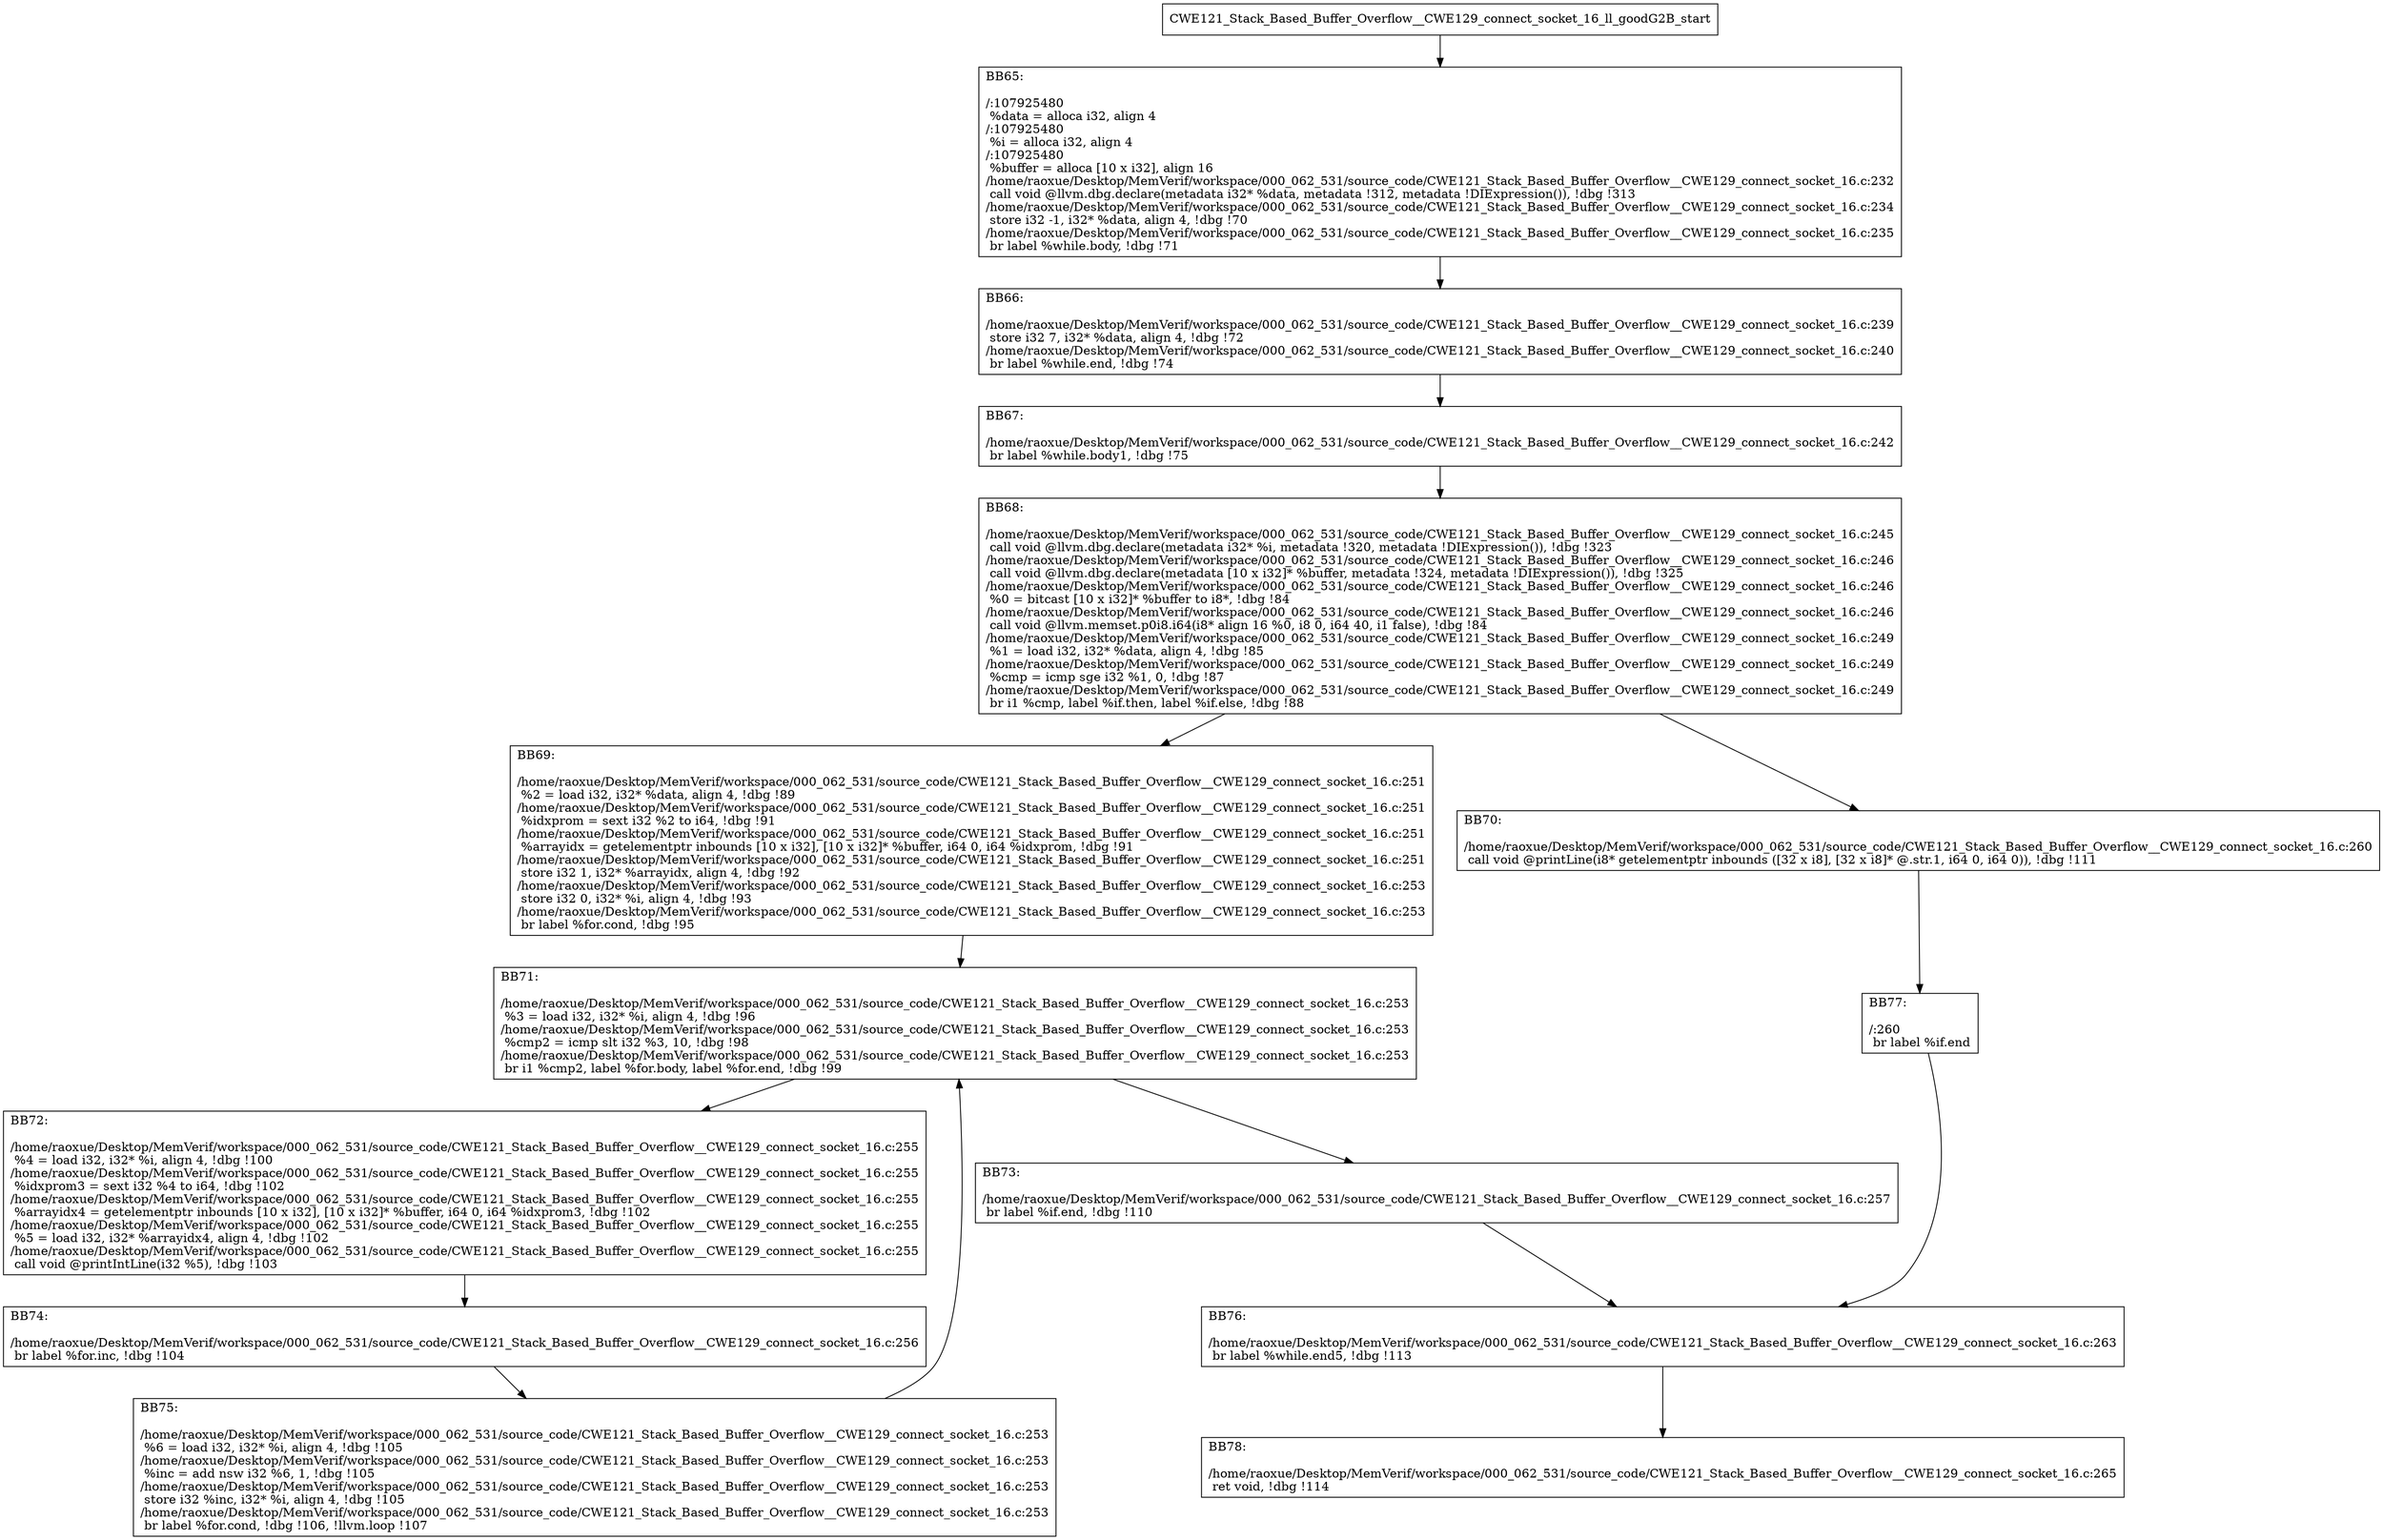 digraph "CFG for'CWE121_Stack_Based_Buffer_Overflow__CWE129_connect_socket_16_ll_goodG2B' function" {
	BBCWE121_Stack_Based_Buffer_Overflow__CWE129_connect_socket_16_ll_goodG2B_start[shape=record,label="{CWE121_Stack_Based_Buffer_Overflow__CWE129_connect_socket_16_ll_goodG2B_start}"];
	BBCWE121_Stack_Based_Buffer_Overflow__CWE129_connect_socket_16_ll_goodG2B_start-> CWE121_Stack_Based_Buffer_Overflow__CWE129_connect_socket_16_ll_goodG2BBB65;
	CWE121_Stack_Based_Buffer_Overflow__CWE129_connect_socket_16_ll_goodG2BBB65 [shape=record, label="{BB65:\l\l/:107925480\l
  %data = alloca i32, align 4\l
/:107925480\l
  %i = alloca i32, align 4\l
/:107925480\l
  %buffer = alloca [10 x i32], align 16\l
/home/raoxue/Desktop/MemVerif/workspace/000_062_531/source_code/CWE121_Stack_Based_Buffer_Overflow__CWE129_connect_socket_16.c:232\l
  call void @llvm.dbg.declare(metadata i32* %data, metadata !312, metadata !DIExpression()), !dbg !313\l
/home/raoxue/Desktop/MemVerif/workspace/000_062_531/source_code/CWE121_Stack_Based_Buffer_Overflow__CWE129_connect_socket_16.c:234\l
  store i32 -1, i32* %data, align 4, !dbg !70\l
/home/raoxue/Desktop/MemVerif/workspace/000_062_531/source_code/CWE121_Stack_Based_Buffer_Overflow__CWE129_connect_socket_16.c:235\l
  br label %while.body, !dbg !71\l
}"];
	CWE121_Stack_Based_Buffer_Overflow__CWE129_connect_socket_16_ll_goodG2BBB65-> CWE121_Stack_Based_Buffer_Overflow__CWE129_connect_socket_16_ll_goodG2BBB66;
	CWE121_Stack_Based_Buffer_Overflow__CWE129_connect_socket_16_ll_goodG2BBB66 [shape=record, label="{BB66:\l\l/home/raoxue/Desktop/MemVerif/workspace/000_062_531/source_code/CWE121_Stack_Based_Buffer_Overflow__CWE129_connect_socket_16.c:239\l
  store i32 7, i32* %data, align 4, !dbg !72\l
/home/raoxue/Desktop/MemVerif/workspace/000_062_531/source_code/CWE121_Stack_Based_Buffer_Overflow__CWE129_connect_socket_16.c:240\l
  br label %while.end, !dbg !74\l
}"];
	CWE121_Stack_Based_Buffer_Overflow__CWE129_connect_socket_16_ll_goodG2BBB66-> CWE121_Stack_Based_Buffer_Overflow__CWE129_connect_socket_16_ll_goodG2BBB67;
	CWE121_Stack_Based_Buffer_Overflow__CWE129_connect_socket_16_ll_goodG2BBB67 [shape=record, label="{BB67:\l\l/home/raoxue/Desktop/MemVerif/workspace/000_062_531/source_code/CWE121_Stack_Based_Buffer_Overflow__CWE129_connect_socket_16.c:242\l
  br label %while.body1, !dbg !75\l
}"];
	CWE121_Stack_Based_Buffer_Overflow__CWE129_connect_socket_16_ll_goodG2BBB67-> CWE121_Stack_Based_Buffer_Overflow__CWE129_connect_socket_16_ll_goodG2BBB68;
	CWE121_Stack_Based_Buffer_Overflow__CWE129_connect_socket_16_ll_goodG2BBB68 [shape=record, label="{BB68:\l\l/home/raoxue/Desktop/MemVerif/workspace/000_062_531/source_code/CWE121_Stack_Based_Buffer_Overflow__CWE129_connect_socket_16.c:245\l
  call void @llvm.dbg.declare(metadata i32* %i, metadata !320, metadata !DIExpression()), !dbg !323\l
/home/raoxue/Desktop/MemVerif/workspace/000_062_531/source_code/CWE121_Stack_Based_Buffer_Overflow__CWE129_connect_socket_16.c:246\l
  call void @llvm.dbg.declare(metadata [10 x i32]* %buffer, metadata !324, metadata !DIExpression()), !dbg !325\l
/home/raoxue/Desktop/MemVerif/workspace/000_062_531/source_code/CWE121_Stack_Based_Buffer_Overflow__CWE129_connect_socket_16.c:246\l
  %0 = bitcast [10 x i32]* %buffer to i8*, !dbg !84\l
/home/raoxue/Desktop/MemVerif/workspace/000_062_531/source_code/CWE121_Stack_Based_Buffer_Overflow__CWE129_connect_socket_16.c:246\l
  call void @llvm.memset.p0i8.i64(i8* align 16 %0, i8 0, i64 40, i1 false), !dbg !84\l
/home/raoxue/Desktop/MemVerif/workspace/000_062_531/source_code/CWE121_Stack_Based_Buffer_Overflow__CWE129_connect_socket_16.c:249\l
  %1 = load i32, i32* %data, align 4, !dbg !85\l
/home/raoxue/Desktop/MemVerif/workspace/000_062_531/source_code/CWE121_Stack_Based_Buffer_Overflow__CWE129_connect_socket_16.c:249\l
  %cmp = icmp sge i32 %1, 0, !dbg !87\l
/home/raoxue/Desktop/MemVerif/workspace/000_062_531/source_code/CWE121_Stack_Based_Buffer_Overflow__CWE129_connect_socket_16.c:249\l
  br i1 %cmp, label %if.then, label %if.else, !dbg !88\l
}"];
	CWE121_Stack_Based_Buffer_Overflow__CWE129_connect_socket_16_ll_goodG2BBB68-> CWE121_Stack_Based_Buffer_Overflow__CWE129_connect_socket_16_ll_goodG2BBB69;
	CWE121_Stack_Based_Buffer_Overflow__CWE129_connect_socket_16_ll_goodG2BBB68-> CWE121_Stack_Based_Buffer_Overflow__CWE129_connect_socket_16_ll_goodG2BBB70;
	CWE121_Stack_Based_Buffer_Overflow__CWE129_connect_socket_16_ll_goodG2BBB69 [shape=record, label="{BB69:\l\l/home/raoxue/Desktop/MemVerif/workspace/000_062_531/source_code/CWE121_Stack_Based_Buffer_Overflow__CWE129_connect_socket_16.c:251\l
  %2 = load i32, i32* %data, align 4, !dbg !89\l
/home/raoxue/Desktop/MemVerif/workspace/000_062_531/source_code/CWE121_Stack_Based_Buffer_Overflow__CWE129_connect_socket_16.c:251\l
  %idxprom = sext i32 %2 to i64, !dbg !91\l
/home/raoxue/Desktop/MemVerif/workspace/000_062_531/source_code/CWE121_Stack_Based_Buffer_Overflow__CWE129_connect_socket_16.c:251\l
  %arrayidx = getelementptr inbounds [10 x i32], [10 x i32]* %buffer, i64 0, i64 %idxprom, !dbg !91\l
/home/raoxue/Desktop/MemVerif/workspace/000_062_531/source_code/CWE121_Stack_Based_Buffer_Overflow__CWE129_connect_socket_16.c:251\l
  store i32 1, i32* %arrayidx, align 4, !dbg !92\l
/home/raoxue/Desktop/MemVerif/workspace/000_062_531/source_code/CWE121_Stack_Based_Buffer_Overflow__CWE129_connect_socket_16.c:253\l
  store i32 0, i32* %i, align 4, !dbg !93\l
/home/raoxue/Desktop/MemVerif/workspace/000_062_531/source_code/CWE121_Stack_Based_Buffer_Overflow__CWE129_connect_socket_16.c:253\l
  br label %for.cond, !dbg !95\l
}"];
	CWE121_Stack_Based_Buffer_Overflow__CWE129_connect_socket_16_ll_goodG2BBB69-> CWE121_Stack_Based_Buffer_Overflow__CWE129_connect_socket_16_ll_goodG2BBB71;
	CWE121_Stack_Based_Buffer_Overflow__CWE129_connect_socket_16_ll_goodG2BBB71 [shape=record, label="{BB71:\l\l/home/raoxue/Desktop/MemVerif/workspace/000_062_531/source_code/CWE121_Stack_Based_Buffer_Overflow__CWE129_connect_socket_16.c:253\l
  %3 = load i32, i32* %i, align 4, !dbg !96\l
/home/raoxue/Desktop/MemVerif/workspace/000_062_531/source_code/CWE121_Stack_Based_Buffer_Overflow__CWE129_connect_socket_16.c:253\l
  %cmp2 = icmp slt i32 %3, 10, !dbg !98\l
/home/raoxue/Desktop/MemVerif/workspace/000_062_531/source_code/CWE121_Stack_Based_Buffer_Overflow__CWE129_connect_socket_16.c:253\l
  br i1 %cmp2, label %for.body, label %for.end, !dbg !99\l
}"];
	CWE121_Stack_Based_Buffer_Overflow__CWE129_connect_socket_16_ll_goodG2BBB71-> CWE121_Stack_Based_Buffer_Overflow__CWE129_connect_socket_16_ll_goodG2BBB72;
	CWE121_Stack_Based_Buffer_Overflow__CWE129_connect_socket_16_ll_goodG2BBB71-> CWE121_Stack_Based_Buffer_Overflow__CWE129_connect_socket_16_ll_goodG2BBB73;
	CWE121_Stack_Based_Buffer_Overflow__CWE129_connect_socket_16_ll_goodG2BBB72 [shape=record, label="{BB72:\l\l/home/raoxue/Desktop/MemVerif/workspace/000_062_531/source_code/CWE121_Stack_Based_Buffer_Overflow__CWE129_connect_socket_16.c:255\l
  %4 = load i32, i32* %i, align 4, !dbg !100\l
/home/raoxue/Desktop/MemVerif/workspace/000_062_531/source_code/CWE121_Stack_Based_Buffer_Overflow__CWE129_connect_socket_16.c:255\l
  %idxprom3 = sext i32 %4 to i64, !dbg !102\l
/home/raoxue/Desktop/MemVerif/workspace/000_062_531/source_code/CWE121_Stack_Based_Buffer_Overflow__CWE129_connect_socket_16.c:255\l
  %arrayidx4 = getelementptr inbounds [10 x i32], [10 x i32]* %buffer, i64 0, i64 %idxprom3, !dbg !102\l
/home/raoxue/Desktop/MemVerif/workspace/000_062_531/source_code/CWE121_Stack_Based_Buffer_Overflow__CWE129_connect_socket_16.c:255\l
  %5 = load i32, i32* %arrayidx4, align 4, !dbg !102\l
/home/raoxue/Desktop/MemVerif/workspace/000_062_531/source_code/CWE121_Stack_Based_Buffer_Overflow__CWE129_connect_socket_16.c:255\l
  call void @printIntLine(i32 %5), !dbg !103\l
}"];
	CWE121_Stack_Based_Buffer_Overflow__CWE129_connect_socket_16_ll_goodG2BBB72-> CWE121_Stack_Based_Buffer_Overflow__CWE129_connect_socket_16_ll_goodG2BBB74;
	CWE121_Stack_Based_Buffer_Overflow__CWE129_connect_socket_16_ll_goodG2BBB74 [shape=record, label="{BB74:\l\l/home/raoxue/Desktop/MemVerif/workspace/000_062_531/source_code/CWE121_Stack_Based_Buffer_Overflow__CWE129_connect_socket_16.c:256\l
  br label %for.inc, !dbg !104\l
}"];
	CWE121_Stack_Based_Buffer_Overflow__CWE129_connect_socket_16_ll_goodG2BBB74-> CWE121_Stack_Based_Buffer_Overflow__CWE129_connect_socket_16_ll_goodG2BBB75;
	CWE121_Stack_Based_Buffer_Overflow__CWE129_connect_socket_16_ll_goodG2BBB75 [shape=record, label="{BB75:\l\l/home/raoxue/Desktop/MemVerif/workspace/000_062_531/source_code/CWE121_Stack_Based_Buffer_Overflow__CWE129_connect_socket_16.c:253\l
  %6 = load i32, i32* %i, align 4, !dbg !105\l
/home/raoxue/Desktop/MemVerif/workspace/000_062_531/source_code/CWE121_Stack_Based_Buffer_Overflow__CWE129_connect_socket_16.c:253\l
  %inc = add nsw i32 %6, 1, !dbg !105\l
/home/raoxue/Desktop/MemVerif/workspace/000_062_531/source_code/CWE121_Stack_Based_Buffer_Overflow__CWE129_connect_socket_16.c:253\l
  store i32 %inc, i32* %i, align 4, !dbg !105\l
/home/raoxue/Desktop/MemVerif/workspace/000_062_531/source_code/CWE121_Stack_Based_Buffer_Overflow__CWE129_connect_socket_16.c:253\l
  br label %for.cond, !dbg !106, !llvm.loop !107\l
}"];
	CWE121_Stack_Based_Buffer_Overflow__CWE129_connect_socket_16_ll_goodG2BBB75-> CWE121_Stack_Based_Buffer_Overflow__CWE129_connect_socket_16_ll_goodG2BBB71;
	CWE121_Stack_Based_Buffer_Overflow__CWE129_connect_socket_16_ll_goodG2BBB73 [shape=record, label="{BB73:\l\l/home/raoxue/Desktop/MemVerif/workspace/000_062_531/source_code/CWE121_Stack_Based_Buffer_Overflow__CWE129_connect_socket_16.c:257\l
  br label %if.end, !dbg !110\l
}"];
	CWE121_Stack_Based_Buffer_Overflow__CWE129_connect_socket_16_ll_goodG2BBB73-> CWE121_Stack_Based_Buffer_Overflow__CWE129_connect_socket_16_ll_goodG2BBB76;
	CWE121_Stack_Based_Buffer_Overflow__CWE129_connect_socket_16_ll_goodG2BBB70 [shape=record, label="{BB70:\l\l/home/raoxue/Desktop/MemVerif/workspace/000_062_531/source_code/CWE121_Stack_Based_Buffer_Overflow__CWE129_connect_socket_16.c:260\l
  call void @printLine(i8* getelementptr inbounds ([32 x i8], [32 x i8]* @.str.1, i64 0, i64 0)), !dbg !111\l
}"];
	CWE121_Stack_Based_Buffer_Overflow__CWE129_connect_socket_16_ll_goodG2BBB70-> CWE121_Stack_Based_Buffer_Overflow__CWE129_connect_socket_16_ll_goodG2BBB77;
	CWE121_Stack_Based_Buffer_Overflow__CWE129_connect_socket_16_ll_goodG2BBB77 [shape=record, label="{BB77:\l\l/:260\l
  br label %if.end\l
}"];
	CWE121_Stack_Based_Buffer_Overflow__CWE129_connect_socket_16_ll_goodG2BBB77-> CWE121_Stack_Based_Buffer_Overflow__CWE129_connect_socket_16_ll_goodG2BBB76;
	CWE121_Stack_Based_Buffer_Overflow__CWE129_connect_socket_16_ll_goodG2BBB76 [shape=record, label="{BB76:\l\l/home/raoxue/Desktop/MemVerif/workspace/000_062_531/source_code/CWE121_Stack_Based_Buffer_Overflow__CWE129_connect_socket_16.c:263\l
  br label %while.end5, !dbg !113\l
}"];
	CWE121_Stack_Based_Buffer_Overflow__CWE129_connect_socket_16_ll_goodG2BBB76-> CWE121_Stack_Based_Buffer_Overflow__CWE129_connect_socket_16_ll_goodG2BBB78;
	CWE121_Stack_Based_Buffer_Overflow__CWE129_connect_socket_16_ll_goodG2BBB78 [shape=record, label="{BB78:\l\l/home/raoxue/Desktop/MemVerif/workspace/000_062_531/source_code/CWE121_Stack_Based_Buffer_Overflow__CWE129_connect_socket_16.c:265\l
  ret void, !dbg !114\l
}"];
}
